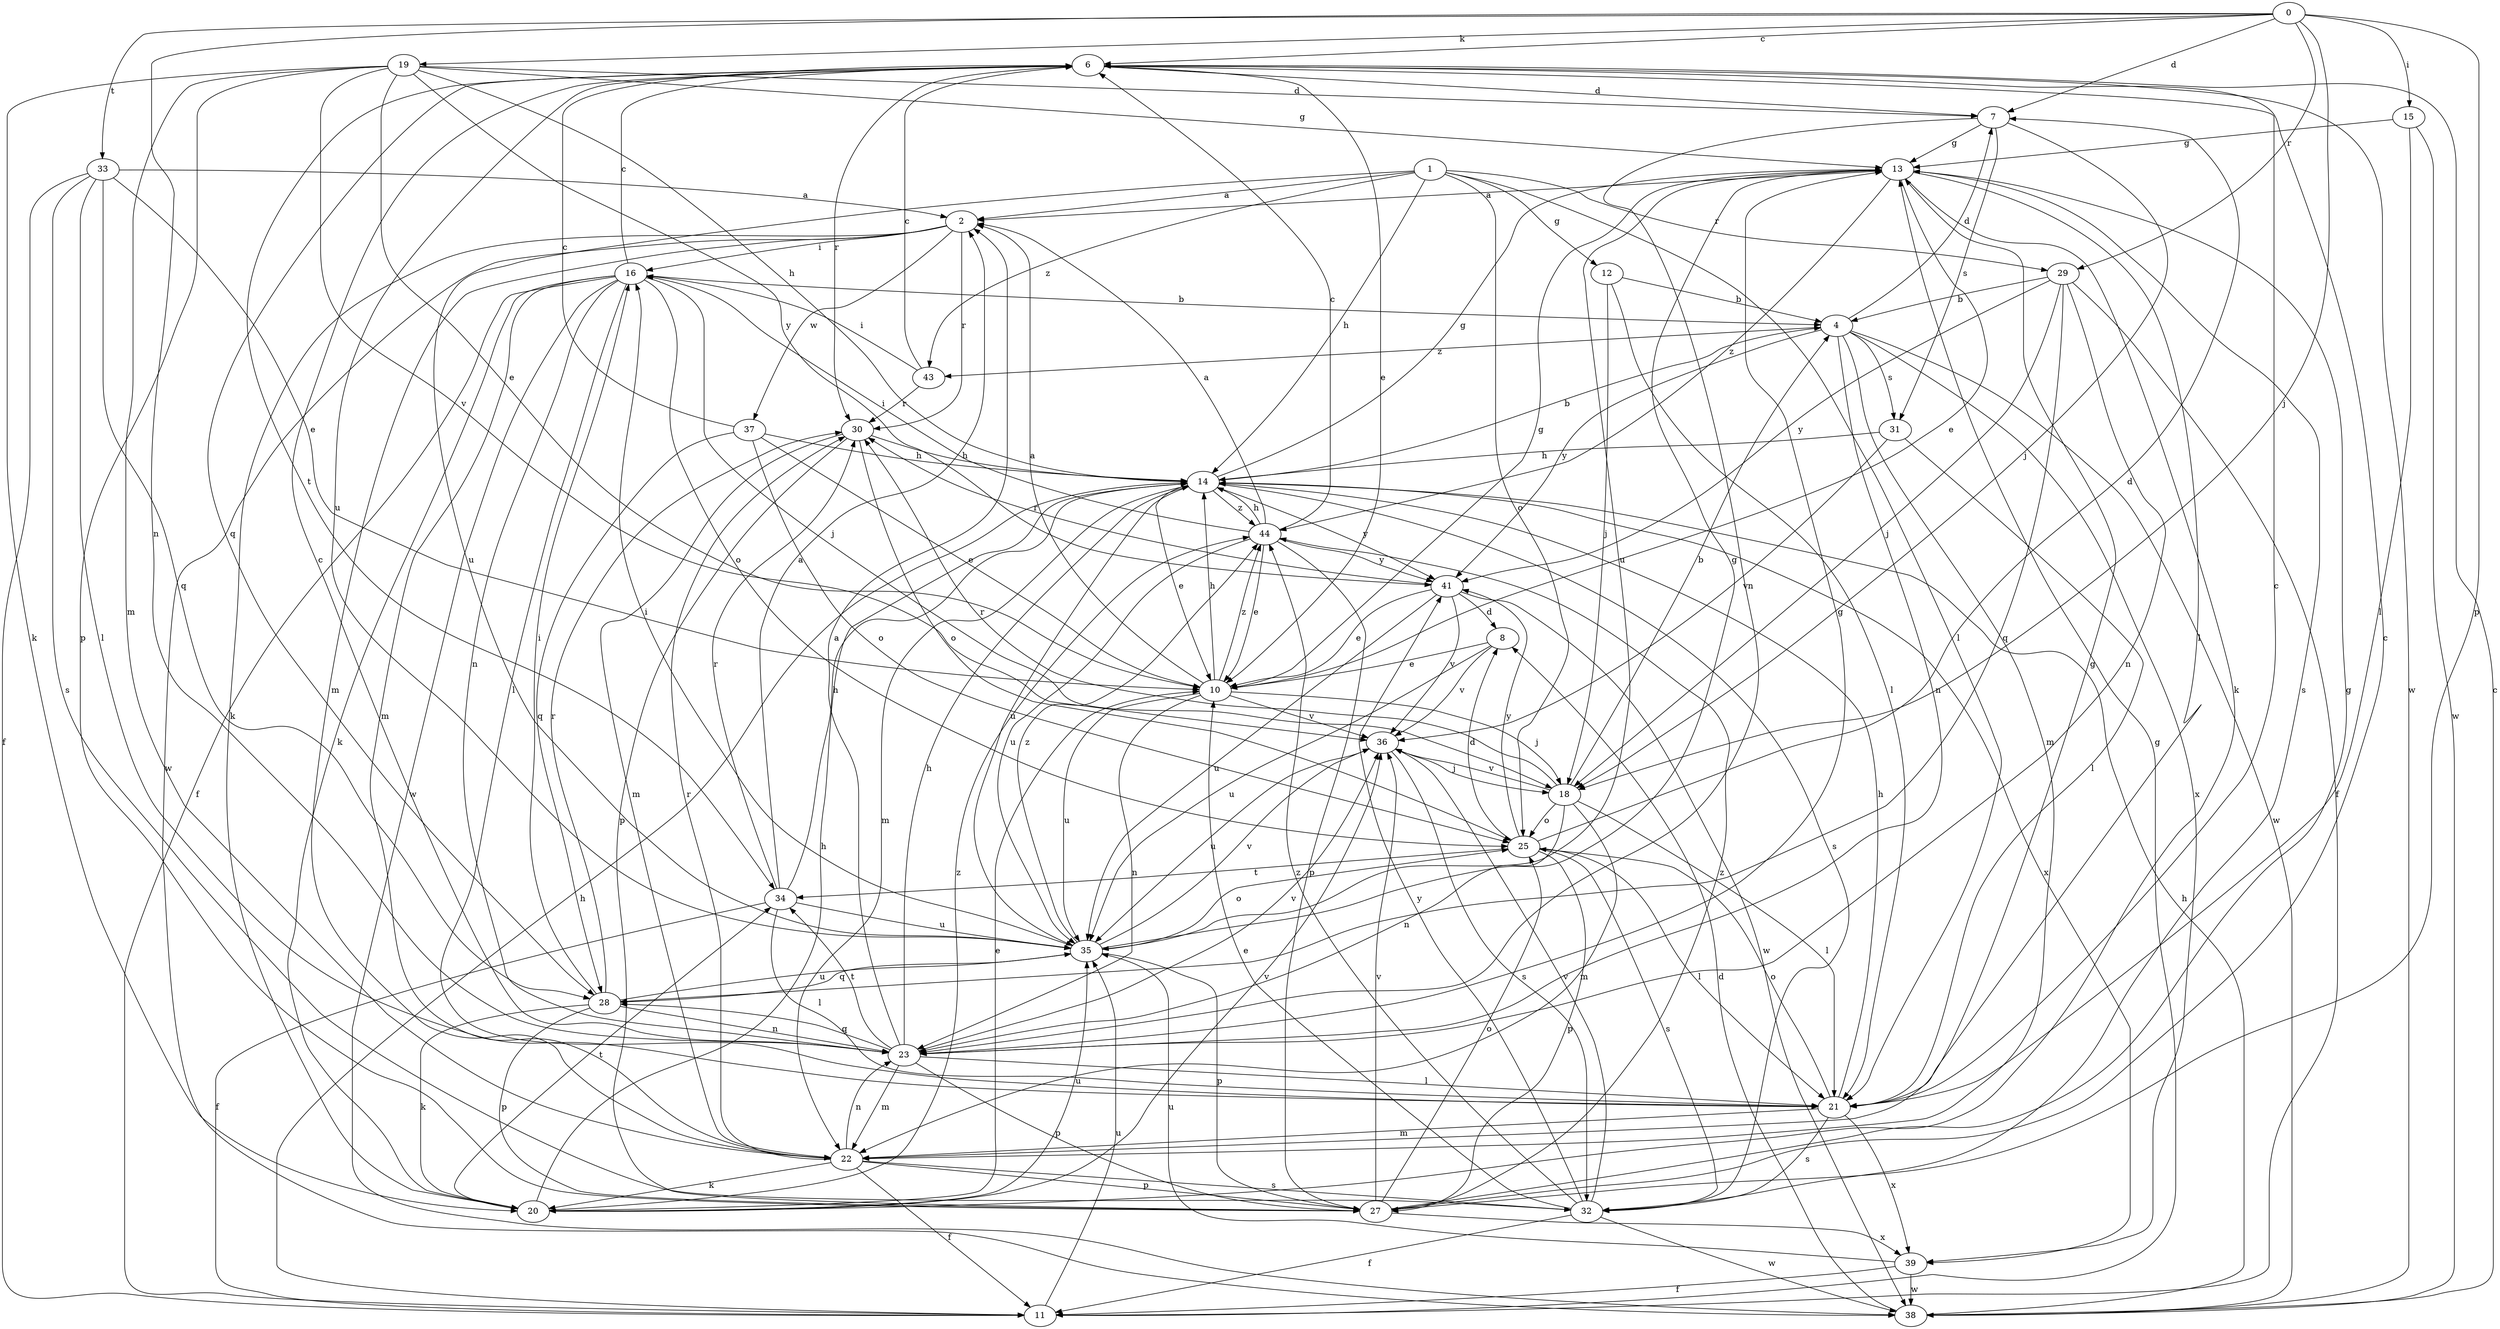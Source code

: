 strict digraph  {
0;
1;
2;
4;
6;
7;
8;
10;
11;
12;
13;
14;
15;
16;
18;
19;
20;
21;
22;
23;
25;
27;
28;
29;
30;
31;
32;
33;
34;
35;
36;
37;
38;
39;
41;
43;
44;
0 -> 6  [label=c];
0 -> 7  [label=d];
0 -> 15  [label=i];
0 -> 18  [label=j];
0 -> 19  [label=k];
0 -> 23  [label=n];
0 -> 27  [label=p];
0 -> 29  [label=r];
0 -> 33  [label=t];
1 -> 2  [label=a];
1 -> 12  [label=g];
1 -> 14  [label=h];
1 -> 21  [label=l];
1 -> 25  [label=o];
1 -> 29  [label=r];
1 -> 35  [label=u];
1 -> 43  [label=z];
2 -> 16  [label=i];
2 -> 20  [label=k];
2 -> 22  [label=m];
2 -> 30  [label=r];
2 -> 37  [label=w];
2 -> 38  [label=w];
4 -> 7  [label=d];
4 -> 22  [label=m];
4 -> 23  [label=n];
4 -> 31  [label=s];
4 -> 38  [label=w];
4 -> 39  [label=x];
4 -> 41  [label=y];
4 -> 43  [label=z];
6 -> 7  [label=d];
6 -> 10  [label=e];
6 -> 28  [label=q];
6 -> 30  [label=r];
6 -> 34  [label=t];
6 -> 35  [label=u];
6 -> 38  [label=w];
7 -> 13  [label=g];
7 -> 18  [label=j];
7 -> 23  [label=n];
7 -> 31  [label=s];
8 -> 10  [label=e];
8 -> 35  [label=u];
8 -> 36  [label=v];
10 -> 2  [label=a];
10 -> 13  [label=g];
10 -> 14  [label=h];
10 -> 18  [label=j];
10 -> 23  [label=n];
10 -> 35  [label=u];
10 -> 36  [label=v];
10 -> 44  [label=z];
11 -> 13  [label=g];
11 -> 14  [label=h];
11 -> 35  [label=u];
12 -> 4  [label=b];
12 -> 18  [label=j];
12 -> 21  [label=l];
13 -> 2  [label=a];
13 -> 10  [label=e];
13 -> 20  [label=k];
13 -> 21  [label=l];
13 -> 32  [label=s];
13 -> 35  [label=u];
13 -> 44  [label=z];
14 -> 4  [label=b];
14 -> 10  [label=e];
14 -> 13  [label=g];
14 -> 22  [label=m];
14 -> 32  [label=s];
14 -> 35  [label=u];
14 -> 39  [label=x];
14 -> 41  [label=y];
14 -> 44  [label=z];
15 -> 13  [label=g];
15 -> 21  [label=l];
15 -> 38  [label=w];
16 -> 4  [label=b];
16 -> 6  [label=c];
16 -> 11  [label=f];
16 -> 18  [label=j];
16 -> 20  [label=k];
16 -> 21  [label=l];
16 -> 22  [label=m];
16 -> 23  [label=n];
16 -> 25  [label=o];
16 -> 38  [label=w];
18 -> 4  [label=b];
18 -> 21  [label=l];
18 -> 22  [label=m];
18 -> 23  [label=n];
18 -> 25  [label=o];
18 -> 30  [label=r];
18 -> 36  [label=v];
19 -> 7  [label=d];
19 -> 10  [label=e];
19 -> 13  [label=g];
19 -> 14  [label=h];
19 -> 20  [label=k];
19 -> 22  [label=m];
19 -> 27  [label=p];
19 -> 36  [label=v];
19 -> 41  [label=y];
20 -> 10  [label=e];
20 -> 14  [label=h];
20 -> 34  [label=t];
20 -> 35  [label=u];
20 -> 36  [label=v];
20 -> 44  [label=z];
21 -> 6  [label=c];
21 -> 14  [label=h];
21 -> 22  [label=m];
21 -> 25  [label=o];
21 -> 32  [label=s];
21 -> 39  [label=x];
22 -> 11  [label=f];
22 -> 13  [label=g];
22 -> 20  [label=k];
22 -> 23  [label=n];
22 -> 27  [label=p];
22 -> 30  [label=r];
22 -> 32  [label=s];
23 -> 2  [label=a];
23 -> 6  [label=c];
23 -> 13  [label=g];
23 -> 14  [label=h];
23 -> 21  [label=l];
23 -> 22  [label=m];
23 -> 27  [label=p];
23 -> 28  [label=q];
23 -> 34  [label=t];
23 -> 36  [label=v];
25 -> 7  [label=d];
25 -> 8  [label=d];
25 -> 21  [label=l];
25 -> 27  [label=p];
25 -> 32  [label=s];
25 -> 34  [label=t];
25 -> 41  [label=y];
27 -> 6  [label=c];
27 -> 13  [label=g];
27 -> 25  [label=o];
27 -> 36  [label=v];
27 -> 39  [label=x];
27 -> 44  [label=z];
28 -> 16  [label=i];
28 -> 20  [label=k];
28 -> 23  [label=n];
28 -> 27  [label=p];
28 -> 30  [label=r];
28 -> 35  [label=u];
29 -> 4  [label=b];
29 -> 11  [label=f];
29 -> 18  [label=j];
29 -> 23  [label=n];
29 -> 28  [label=q];
29 -> 41  [label=y];
30 -> 14  [label=h];
30 -> 22  [label=m];
30 -> 25  [label=o];
30 -> 27  [label=p];
31 -> 14  [label=h];
31 -> 21  [label=l];
31 -> 36  [label=v];
32 -> 10  [label=e];
32 -> 11  [label=f];
32 -> 36  [label=v];
32 -> 38  [label=w];
32 -> 41  [label=y];
32 -> 44  [label=z];
33 -> 2  [label=a];
33 -> 10  [label=e];
33 -> 11  [label=f];
33 -> 21  [label=l];
33 -> 28  [label=q];
33 -> 32  [label=s];
34 -> 2  [label=a];
34 -> 11  [label=f];
34 -> 14  [label=h];
34 -> 21  [label=l];
34 -> 30  [label=r];
34 -> 35  [label=u];
35 -> 13  [label=g];
35 -> 16  [label=i];
35 -> 25  [label=o];
35 -> 27  [label=p];
35 -> 28  [label=q];
35 -> 36  [label=v];
35 -> 44  [label=z];
36 -> 18  [label=j];
36 -> 32  [label=s];
36 -> 35  [label=u];
37 -> 6  [label=c];
37 -> 10  [label=e];
37 -> 14  [label=h];
37 -> 25  [label=o];
37 -> 28  [label=q];
38 -> 6  [label=c];
38 -> 8  [label=d];
38 -> 14  [label=h];
39 -> 11  [label=f];
39 -> 35  [label=u];
39 -> 38  [label=w];
41 -> 8  [label=d];
41 -> 10  [label=e];
41 -> 30  [label=r];
41 -> 35  [label=u];
41 -> 36  [label=v];
41 -> 38  [label=w];
43 -> 6  [label=c];
43 -> 16  [label=i];
43 -> 30  [label=r];
44 -> 2  [label=a];
44 -> 6  [label=c];
44 -> 10  [label=e];
44 -> 14  [label=h];
44 -> 16  [label=i];
44 -> 27  [label=p];
44 -> 35  [label=u];
44 -> 41  [label=y];
}
